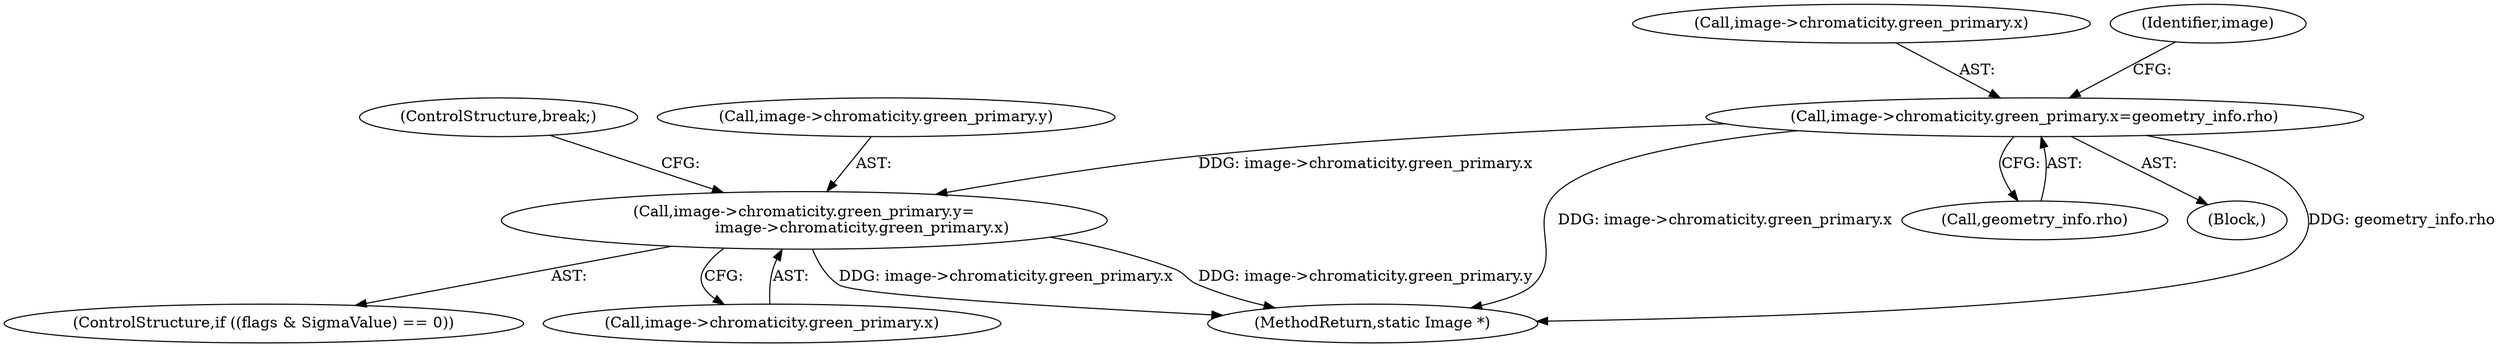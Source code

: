 digraph "0_ImageMagick_f6e9d0d9955e85bdd7540b251cd50d598dacc5e6_36@pointer" {
"1001004" [label="(Call,image->chromaticity.green_primary.x=geometry_info.rho)"];
"1001032" [label="(Call,image->chromaticity.green_primary.y=\n                        image->chromaticity.green_primary.x)"];
"1001047" [label="(ControlStructure,break;)"];
"1002459" [label="(MethodReturn,static Image *)"];
"1001032" [label="(Call,image->chromaticity.green_primary.y=\n                        image->chromaticity.green_primary.x)"];
"1001012" [label="(Call,geometry_info.rho)"];
"1001026" [label="(ControlStructure,if ((flags & SigmaValue) == 0))"];
"1001004" [label="(Call,image->chromaticity.green_primary.x=geometry_info.rho)"];
"1001040" [label="(Call,image->chromaticity.green_primary.x)"];
"1000997" [label="(Block,)"];
"1001033" [label="(Call,image->chromaticity.green_primary.y)"];
"1001005" [label="(Call,image->chromaticity.green_primary.x)"];
"1001019" [label="(Identifier,image)"];
"1001004" -> "1000997"  [label="AST: "];
"1001004" -> "1001012"  [label="CFG: "];
"1001005" -> "1001004"  [label="AST: "];
"1001012" -> "1001004"  [label="AST: "];
"1001019" -> "1001004"  [label="CFG: "];
"1001004" -> "1002459"  [label="DDG: geometry_info.rho"];
"1001004" -> "1002459"  [label="DDG: image->chromaticity.green_primary.x"];
"1001004" -> "1001032"  [label="DDG: image->chromaticity.green_primary.x"];
"1001032" -> "1001026"  [label="AST: "];
"1001032" -> "1001040"  [label="CFG: "];
"1001033" -> "1001032"  [label="AST: "];
"1001040" -> "1001032"  [label="AST: "];
"1001047" -> "1001032"  [label="CFG: "];
"1001032" -> "1002459"  [label="DDG: image->chromaticity.green_primary.x"];
"1001032" -> "1002459"  [label="DDG: image->chromaticity.green_primary.y"];
}
